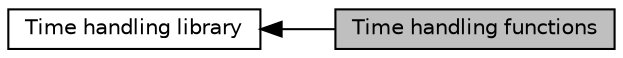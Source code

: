 digraph "Time handling functions"
{
  edge [fontname="Helvetica",fontsize="10",labelfontname="Helvetica",labelfontsize="10"];
  node [fontname="Helvetica",fontsize="10",shape=record];
  rankdir=LR;
  Node0 [label="Time handling functions",height=0.2,width=0.4,color="black", fillcolor="grey75", style="filled", fontcolor="black"];
  Node1 [label="Time handling library",height=0.2,width=0.4,color="black", fillcolor="white", style="filled",URL="$group__timelib.html"];
  Node1->Node0 [shape=plaintext, dir="back", style="solid"];
}
